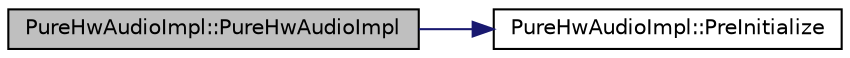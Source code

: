 digraph "PureHwAudioImpl::PureHwAudioImpl"
{
 // LATEX_PDF_SIZE
  edge [fontname="Helvetica",fontsize="10",labelfontname="Helvetica",labelfontsize="10"];
  node [fontname="Helvetica",fontsize="10",shape=record];
  rankdir="LR";
  Node1 [label="PureHwAudioImpl::PureHwAudioImpl",height=0.2,width=0.4,color="black", fillcolor="grey75", style="filled", fontcolor="black",tooltip="Sets members to default values."];
  Node1 -> Node2 [color="midnightblue",fontsize="10",style="solid",fontname="Helvetica"];
  Node2 [label="PureHwAudioImpl::PreInitialize",height=0.2,width=0.4,color="black", fillcolor="white", style="filled",URL="$class_pure_hw_audio_impl.html#a60591ef54c771297230d41455884b4e3",tooltip="Preinitializes members."];
}
